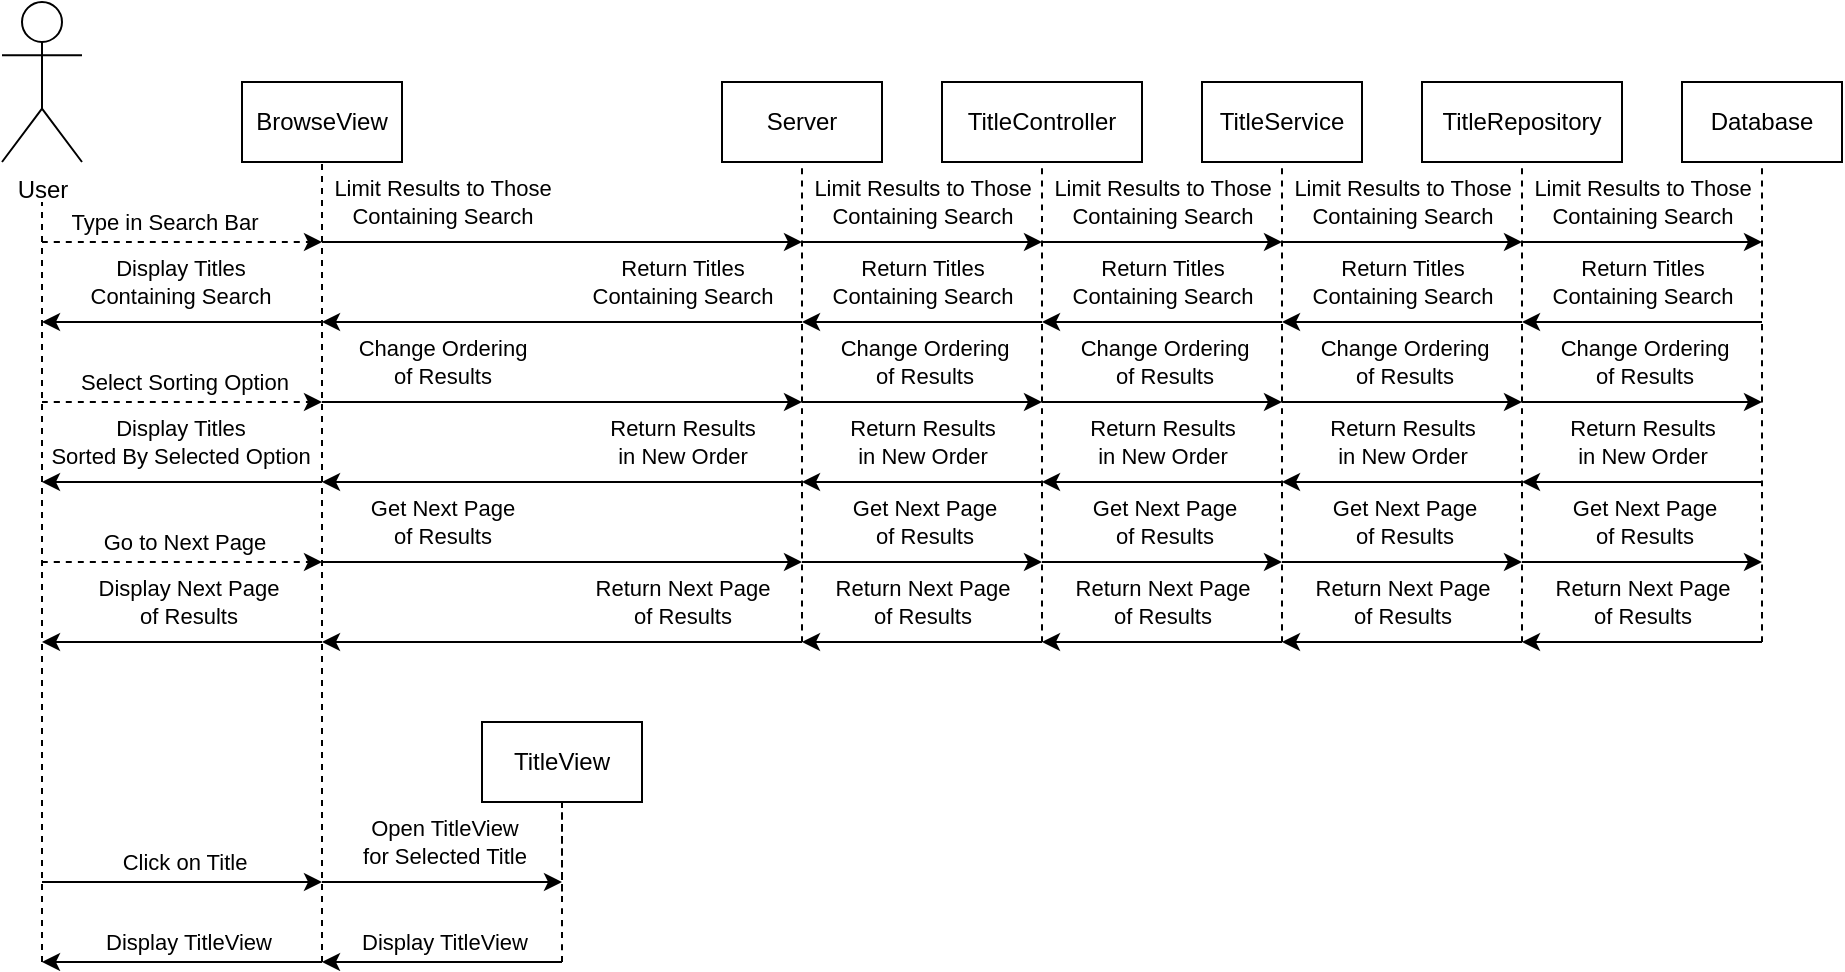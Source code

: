 <mxfile version="20.8.13" type="device"><diagram name="Page-1" id="fF6BA-7kE9bVP_53v4Rp"><mxGraphModel dx="1728" dy="928" grid="1" gridSize="10" guides="1" tooltips="1" connect="1" arrows="1" fold="1" page="1" pageScale="1" pageWidth="850" pageHeight="1100" math="0" shadow="0"><root><mxCell id="0"/><mxCell id="1" parent="0"/><mxCell id="60L4huxCvJULjqsidnmE-1" value="User" style="shape=umlActor;verticalLabelPosition=bottom;verticalAlign=top;html=1;outlineConnect=0;" vertex="1" parent="1"><mxGeometry x="40" y="160" width="40" height="80" as="geometry"/></mxCell><mxCell id="60L4huxCvJULjqsidnmE-2" value="" style="endArrow=none;dashed=1;html=1;rounded=0;" edge="1" parent="1"><mxGeometry width="50" height="50" relative="1" as="geometry"><mxPoint x="60" y="640" as="sourcePoint"/><mxPoint x="60" y="260" as="targetPoint"/></mxGeometry></mxCell><mxCell id="60L4huxCvJULjqsidnmE-149" value="BrowseView" style="rounded=0;whiteSpace=wrap;html=1;" vertex="1" parent="1"><mxGeometry x="160" y="200" width="80" height="40" as="geometry"/></mxCell><mxCell id="60L4huxCvJULjqsidnmE-151" value="" style="endArrow=none;dashed=1;html=1;rounded=0;entryX=0.5;entryY=1;entryDx=0;entryDy=0;" edge="1" parent="1" target="60L4huxCvJULjqsidnmE-149"><mxGeometry width="50" height="50" relative="1" as="geometry"><mxPoint x="200" y="640" as="sourcePoint"/><mxPoint x="199.58" y="260" as="targetPoint"/></mxGeometry></mxCell><mxCell id="60L4huxCvJULjqsidnmE-152" value="" style="endArrow=classic;html=1;rounded=0;curved=1;dashed=1;" edge="1" parent="1"><mxGeometry width="50" height="50" relative="1" as="geometry"><mxPoint x="60" y="280" as="sourcePoint"/><mxPoint x="200" y="280" as="targetPoint"/></mxGeometry></mxCell><mxCell id="60L4huxCvJULjqsidnmE-153" value="Type in Search Bar" style="edgeLabel;html=1;align=center;verticalAlign=middle;resizable=0;points=[];" vertex="1" connectable="0" parent="60L4huxCvJULjqsidnmE-152"><mxGeometry x="-0.281" y="3" relative="1" as="geometry"><mxPoint x="10" y="-7" as="offset"/></mxGeometry></mxCell><mxCell id="60L4huxCvJULjqsidnmE-154" value="Server" style="rounded=0;whiteSpace=wrap;html=1;" vertex="1" parent="1"><mxGeometry x="400" y="200" width="80" height="40" as="geometry"/></mxCell><mxCell id="60L4huxCvJULjqsidnmE-155" value="TitleController" style="rounded=0;whiteSpace=wrap;html=1;" vertex="1" parent="1"><mxGeometry x="510" y="200" width="100" height="40" as="geometry"/></mxCell><mxCell id="60L4huxCvJULjqsidnmE-157" value="TitleService" style="rounded=0;whiteSpace=wrap;html=1;" vertex="1" parent="1"><mxGeometry x="640" y="200" width="80" height="40" as="geometry"/></mxCell><mxCell id="60L4huxCvJULjqsidnmE-158" value="TitleRepository" style="rounded=0;whiteSpace=wrap;html=1;" vertex="1" parent="1"><mxGeometry x="750" y="200" width="100" height="40" as="geometry"/></mxCell><mxCell id="60L4huxCvJULjqsidnmE-159" value="Database" style="rounded=0;whiteSpace=wrap;html=1;" vertex="1" parent="1"><mxGeometry x="880" y="200" width="80" height="40" as="geometry"/></mxCell><mxCell id="60L4huxCvJULjqsidnmE-162" value="" style="endArrow=none;dashed=1;html=1;rounded=0;curved=1;" edge="1" parent="1"><mxGeometry width="50" height="50" relative="1" as="geometry"><mxPoint x="440" y="480" as="sourcePoint"/><mxPoint x="440" y="240" as="targetPoint"/></mxGeometry></mxCell><mxCell id="60L4huxCvJULjqsidnmE-163" value="" style="endArrow=none;dashed=1;html=1;rounded=0;curved=1;" edge="1" parent="1"><mxGeometry width="50" height="50" relative="1" as="geometry"><mxPoint x="560" y="480" as="sourcePoint"/><mxPoint x="560" y="240" as="targetPoint"/></mxGeometry></mxCell><mxCell id="60L4huxCvJULjqsidnmE-164" value="" style="endArrow=none;dashed=1;html=1;rounded=0;curved=1;" edge="1" parent="1"><mxGeometry width="50" height="50" relative="1" as="geometry"><mxPoint x="680" y="480" as="sourcePoint"/><mxPoint x="680" y="240" as="targetPoint"/></mxGeometry></mxCell><mxCell id="60L4huxCvJULjqsidnmE-165" value="" style="endArrow=none;dashed=1;html=1;rounded=0;curved=1;" edge="1" parent="1"><mxGeometry width="50" height="50" relative="1" as="geometry"><mxPoint x="800" y="480" as="sourcePoint"/><mxPoint x="800" y="240" as="targetPoint"/></mxGeometry></mxCell><mxCell id="60L4huxCvJULjqsidnmE-166" value="" style="endArrow=none;dashed=1;html=1;rounded=0;curved=1;" edge="1" parent="1"><mxGeometry width="50" height="50" relative="1" as="geometry"><mxPoint x="920" y="480" as="sourcePoint"/><mxPoint x="920" y="240" as="targetPoint"/></mxGeometry></mxCell><mxCell id="60L4huxCvJULjqsidnmE-167" value="" style="endArrow=classic;html=1;rounded=0;curved=1;" edge="1" parent="1"><mxGeometry width="50" height="50" relative="1" as="geometry"><mxPoint x="200" y="280" as="sourcePoint"/><mxPoint x="440" y="280" as="targetPoint"/></mxGeometry></mxCell><mxCell id="60L4huxCvJULjqsidnmE-168" value="&lt;div&gt;Limit Results to Those&lt;/div&gt;&lt;div&gt;Containing Search&lt;br&gt;&lt;/div&gt;" style="edgeLabel;html=1;align=center;verticalAlign=middle;resizable=0;points=[];" vertex="1" connectable="0" parent="60L4huxCvJULjqsidnmE-167"><mxGeometry x="0.117" relative="1" as="geometry"><mxPoint x="-74" y="-20" as="offset"/></mxGeometry></mxCell><mxCell id="60L4huxCvJULjqsidnmE-183" value="" style="endArrow=classic;html=1;rounded=0;curved=1;" edge="1" parent="1"><mxGeometry width="50" height="50" relative="1" as="geometry"><mxPoint x="440" y="280" as="sourcePoint"/><mxPoint x="560" y="280" as="targetPoint"/></mxGeometry></mxCell><mxCell id="60L4huxCvJULjqsidnmE-184" value="&lt;div&gt;Limit Results to Those&lt;/div&gt;&lt;div&gt;Containing Search&lt;br&gt;&lt;/div&gt;" style="edgeLabel;html=1;align=center;verticalAlign=middle;resizable=0;points=[];" vertex="1" connectable="0" parent="60L4huxCvJULjqsidnmE-183"><mxGeometry x="0.117" relative="1" as="geometry"><mxPoint x="-7" y="-20" as="offset"/></mxGeometry></mxCell><mxCell id="60L4huxCvJULjqsidnmE-185" value="" style="endArrow=classic;html=1;rounded=0;curved=1;" edge="1" parent="1"><mxGeometry width="50" height="50" relative="1" as="geometry"><mxPoint x="560" y="280" as="sourcePoint"/><mxPoint x="680" y="280" as="targetPoint"/></mxGeometry></mxCell><mxCell id="60L4huxCvJULjqsidnmE-186" value="&lt;div&gt;Limit Results to Those&lt;/div&gt;&lt;div&gt;Containing Search&lt;br&gt;&lt;/div&gt;" style="edgeLabel;html=1;align=center;verticalAlign=middle;resizable=0;points=[];" vertex="1" connectable="0" parent="60L4huxCvJULjqsidnmE-185"><mxGeometry x="0.117" relative="1" as="geometry"><mxPoint x="-7" y="-20" as="offset"/></mxGeometry></mxCell><mxCell id="60L4huxCvJULjqsidnmE-187" value="" style="endArrow=classic;html=1;rounded=0;curved=1;" edge="1" parent="1"><mxGeometry width="50" height="50" relative="1" as="geometry"><mxPoint x="680" y="280" as="sourcePoint"/><mxPoint x="800" y="280" as="targetPoint"/></mxGeometry></mxCell><mxCell id="60L4huxCvJULjqsidnmE-188" value="&lt;div&gt;Limit Results to Those&lt;/div&gt;&lt;div&gt;Containing Search&lt;br&gt;&lt;/div&gt;" style="edgeLabel;html=1;align=center;verticalAlign=middle;resizable=0;points=[];" vertex="1" connectable="0" parent="60L4huxCvJULjqsidnmE-187"><mxGeometry x="0.117" relative="1" as="geometry"><mxPoint x="-7" y="-20" as="offset"/></mxGeometry></mxCell><mxCell id="60L4huxCvJULjqsidnmE-189" value="" style="endArrow=classic;html=1;rounded=0;curved=1;" edge="1" parent="1"><mxGeometry width="50" height="50" relative="1" as="geometry"><mxPoint x="800" y="280" as="sourcePoint"/><mxPoint x="920" y="280" as="targetPoint"/></mxGeometry></mxCell><mxCell id="60L4huxCvJULjqsidnmE-190" value="&lt;div&gt;Limit Results to Those&lt;/div&gt;&lt;div&gt;Containing Search&lt;br&gt;&lt;/div&gt;" style="edgeLabel;html=1;align=center;verticalAlign=middle;resizable=0;points=[];" vertex="1" connectable="0" parent="60L4huxCvJULjqsidnmE-189"><mxGeometry x="0.117" relative="1" as="geometry"><mxPoint x="-7" y="-20" as="offset"/></mxGeometry></mxCell><mxCell id="60L4huxCvJULjqsidnmE-192" value="" style="endArrow=classic;html=1;rounded=0;curved=1;" edge="1" parent="1"><mxGeometry width="50" height="50" relative="1" as="geometry"><mxPoint x="920" y="320" as="sourcePoint"/><mxPoint x="800" y="320" as="targetPoint"/></mxGeometry></mxCell><mxCell id="60L4huxCvJULjqsidnmE-193" value="&lt;div&gt;Return Titles&lt;br&gt;&lt;/div&gt;&lt;div&gt;Containing Search&lt;br&gt;&lt;/div&gt;" style="edgeLabel;html=1;align=center;verticalAlign=middle;resizable=0;points=[];" vertex="1" connectable="0" parent="60L4huxCvJULjqsidnmE-192"><mxGeometry x="0.117" relative="1" as="geometry"><mxPoint x="7" y="-20" as="offset"/></mxGeometry></mxCell><mxCell id="60L4huxCvJULjqsidnmE-194" value="" style="endArrow=classic;html=1;rounded=0;curved=1;" edge="1" parent="1"><mxGeometry width="50" height="50" relative="1" as="geometry"><mxPoint x="800" y="320" as="sourcePoint"/><mxPoint x="680" y="320" as="targetPoint"/></mxGeometry></mxCell><mxCell id="60L4huxCvJULjqsidnmE-195" value="&lt;div&gt;Return Titles&lt;br&gt;&lt;/div&gt;&lt;div&gt;Containing Search&lt;br&gt;&lt;/div&gt;" style="edgeLabel;html=1;align=center;verticalAlign=middle;resizable=0;points=[];" vertex="1" connectable="0" parent="60L4huxCvJULjqsidnmE-194"><mxGeometry x="0.117" relative="1" as="geometry"><mxPoint x="7" y="-20" as="offset"/></mxGeometry></mxCell><mxCell id="60L4huxCvJULjqsidnmE-196" value="" style="endArrow=classic;html=1;rounded=0;curved=1;" edge="1" parent="1"><mxGeometry width="50" height="50" relative="1" as="geometry"><mxPoint x="680" y="320" as="sourcePoint"/><mxPoint x="560" y="320" as="targetPoint"/></mxGeometry></mxCell><mxCell id="60L4huxCvJULjqsidnmE-197" value="&lt;div&gt;Return Titles&lt;br&gt;&lt;/div&gt;&lt;div&gt;Containing Search&lt;br&gt;&lt;/div&gt;" style="edgeLabel;html=1;align=center;verticalAlign=middle;resizable=0;points=[];" vertex="1" connectable="0" parent="60L4huxCvJULjqsidnmE-196"><mxGeometry x="0.117" relative="1" as="geometry"><mxPoint x="7" y="-20" as="offset"/></mxGeometry></mxCell><mxCell id="60L4huxCvJULjqsidnmE-198" value="" style="endArrow=classic;html=1;rounded=0;curved=1;" edge="1" parent="1"><mxGeometry width="50" height="50" relative="1" as="geometry"><mxPoint x="560" y="320" as="sourcePoint"/><mxPoint x="440" y="320" as="targetPoint"/></mxGeometry></mxCell><mxCell id="60L4huxCvJULjqsidnmE-199" value="&lt;div&gt;Return Titles&lt;br&gt;&lt;/div&gt;&lt;div&gt;Containing Search&lt;br&gt;&lt;/div&gt;" style="edgeLabel;html=1;align=center;verticalAlign=middle;resizable=0;points=[];" vertex="1" connectable="0" parent="60L4huxCvJULjqsidnmE-198"><mxGeometry x="0.117" relative="1" as="geometry"><mxPoint x="7" y="-20" as="offset"/></mxGeometry></mxCell><mxCell id="60L4huxCvJULjqsidnmE-200" value="" style="endArrow=classic;html=1;rounded=0;curved=1;" edge="1" parent="1"><mxGeometry width="50" height="50" relative="1" as="geometry"><mxPoint x="440" y="320" as="sourcePoint"/><mxPoint x="200" y="320" as="targetPoint"/></mxGeometry></mxCell><mxCell id="60L4huxCvJULjqsidnmE-201" value="&lt;div&gt;Return Titles&lt;br&gt;&lt;/div&gt;&lt;div&gt;Containing Search&lt;br&gt;&lt;/div&gt;" style="edgeLabel;html=1;align=center;verticalAlign=middle;resizable=0;points=[];" vertex="1" connectable="0" parent="60L4huxCvJULjqsidnmE-200"><mxGeometry x="0.117" relative="1" as="geometry"><mxPoint x="74" y="-20" as="offset"/></mxGeometry></mxCell><mxCell id="60L4huxCvJULjqsidnmE-202" value="" style="endArrow=classic;html=1;rounded=0;curved=1;" edge="1" parent="1"><mxGeometry width="50" height="50" relative="1" as="geometry"><mxPoint x="200" y="320" as="sourcePoint"/><mxPoint x="60" y="320" as="targetPoint"/></mxGeometry></mxCell><mxCell id="60L4huxCvJULjqsidnmE-203" value="&lt;div&gt;Display Titles&lt;/div&gt;&lt;div&gt;Containing Search&lt;br&gt;&lt;/div&gt;" style="edgeLabel;html=1;align=center;verticalAlign=middle;resizable=0;points=[];" vertex="1" connectable="0" parent="60L4huxCvJULjqsidnmE-202"><mxGeometry x="0.117" relative="1" as="geometry"><mxPoint x="7" y="-20" as="offset"/></mxGeometry></mxCell><mxCell id="60L4huxCvJULjqsidnmE-204" value="" style="endArrow=classic;html=1;rounded=0;curved=1;dashed=1;" edge="1" parent="1"><mxGeometry width="50" height="50" relative="1" as="geometry"><mxPoint x="60" y="360" as="sourcePoint"/><mxPoint x="200" y="360" as="targetPoint"/></mxGeometry></mxCell><mxCell id="60L4huxCvJULjqsidnmE-205" value="Select Sorting Option" style="edgeLabel;html=1;align=center;verticalAlign=middle;resizable=0;points=[];" vertex="1" connectable="0" parent="60L4huxCvJULjqsidnmE-204"><mxGeometry x="-0.281" y="3" relative="1" as="geometry"><mxPoint x="20" y="-7" as="offset"/></mxGeometry></mxCell><mxCell id="60L4huxCvJULjqsidnmE-206" value="" style="endArrow=classic;html=1;rounded=0;curved=1;" edge="1" parent="1"><mxGeometry width="50" height="50" relative="1" as="geometry"><mxPoint x="200" y="360" as="sourcePoint"/><mxPoint x="440" y="360" as="targetPoint"/></mxGeometry></mxCell><mxCell id="60L4huxCvJULjqsidnmE-207" value="&lt;div&gt;Change Ordering&lt;/div&gt;&lt;div&gt;of Results&lt;br&gt;&lt;/div&gt;" style="edgeLabel;html=1;align=center;verticalAlign=middle;resizable=0;points=[];" vertex="1" connectable="0" parent="60L4huxCvJULjqsidnmE-206"><mxGeometry x="-0.342" relative="1" as="geometry"><mxPoint x="-19" y="-20" as="offset"/></mxGeometry></mxCell><mxCell id="60L4huxCvJULjqsidnmE-208" value="" style="endArrow=classic;html=1;rounded=0;curved=1;" edge="1" parent="1"><mxGeometry width="50" height="50" relative="1" as="geometry"><mxPoint x="440" y="360" as="sourcePoint"/><mxPoint x="560" y="360" as="targetPoint"/></mxGeometry></mxCell><mxCell id="60L4huxCvJULjqsidnmE-209" value="&lt;div&gt;Change Ordering&lt;/div&gt;&lt;div&gt;of Results&lt;br&gt;&lt;/div&gt;" style="edgeLabel;html=1;align=center;verticalAlign=middle;resizable=0;points=[];" vertex="1" connectable="0" parent="60L4huxCvJULjqsidnmE-208"><mxGeometry x="-0.342" relative="1" as="geometry"><mxPoint x="21" y="-20" as="offset"/></mxGeometry></mxCell><mxCell id="60L4huxCvJULjqsidnmE-210" value="" style="endArrow=classic;html=1;rounded=0;curved=1;" edge="1" parent="1"><mxGeometry width="50" height="50" relative="1" as="geometry"><mxPoint x="560" y="360" as="sourcePoint"/><mxPoint x="680" y="360" as="targetPoint"/></mxGeometry></mxCell><mxCell id="60L4huxCvJULjqsidnmE-211" value="&lt;div&gt;Change Ordering&lt;/div&gt;&lt;div&gt;of Results&lt;br&gt;&lt;/div&gt;" style="edgeLabel;html=1;align=center;verticalAlign=middle;resizable=0;points=[];" vertex="1" connectable="0" parent="60L4huxCvJULjqsidnmE-210"><mxGeometry x="-0.342" relative="1" as="geometry"><mxPoint x="21" y="-20" as="offset"/></mxGeometry></mxCell><mxCell id="60L4huxCvJULjqsidnmE-212" value="" style="endArrow=classic;html=1;rounded=0;curved=1;" edge="1" parent="1"><mxGeometry width="50" height="50" relative="1" as="geometry"><mxPoint x="680" y="360" as="sourcePoint"/><mxPoint x="800" y="360" as="targetPoint"/></mxGeometry></mxCell><mxCell id="60L4huxCvJULjqsidnmE-213" value="&lt;div&gt;Change Ordering&lt;/div&gt;&lt;div&gt;of Results&lt;br&gt;&lt;/div&gt;" style="edgeLabel;html=1;align=center;verticalAlign=middle;resizable=0;points=[];" vertex="1" connectable="0" parent="60L4huxCvJULjqsidnmE-212"><mxGeometry x="-0.342" relative="1" as="geometry"><mxPoint x="21" y="-20" as="offset"/></mxGeometry></mxCell><mxCell id="60L4huxCvJULjqsidnmE-214" value="" style="endArrow=classic;html=1;rounded=0;curved=1;" edge="1" parent="1"><mxGeometry width="50" height="50" relative="1" as="geometry"><mxPoint x="800" y="360" as="sourcePoint"/><mxPoint x="920" y="360" as="targetPoint"/></mxGeometry></mxCell><mxCell id="60L4huxCvJULjqsidnmE-215" value="&lt;div&gt;Change Ordering&lt;/div&gt;&lt;div&gt;of Results&lt;br&gt;&lt;/div&gt;" style="edgeLabel;html=1;align=center;verticalAlign=middle;resizable=0;points=[];" vertex="1" connectable="0" parent="60L4huxCvJULjqsidnmE-214"><mxGeometry x="-0.342" relative="1" as="geometry"><mxPoint x="21" y="-20" as="offset"/></mxGeometry></mxCell><mxCell id="60L4huxCvJULjqsidnmE-216" value="" style="endArrow=classic;html=1;rounded=0;curved=1;" edge="1" parent="1"><mxGeometry width="50" height="50" relative="1" as="geometry"><mxPoint x="920" y="400" as="sourcePoint"/><mxPoint x="800" y="400" as="targetPoint"/></mxGeometry></mxCell><mxCell id="60L4huxCvJULjqsidnmE-217" value="&lt;div&gt;Return Results&lt;/div&gt;&lt;div&gt;in New Order&lt;br&gt;&lt;/div&gt;" style="edgeLabel;html=1;align=center;verticalAlign=middle;resizable=0;points=[];" vertex="1" connectable="0" parent="60L4huxCvJULjqsidnmE-216"><mxGeometry x="-0.342" relative="1" as="geometry"><mxPoint x="-21" y="-20" as="offset"/></mxGeometry></mxCell><mxCell id="60L4huxCvJULjqsidnmE-219" value="" style="endArrow=classic;html=1;rounded=0;curved=1;" edge="1" parent="1"><mxGeometry width="50" height="50" relative="1" as="geometry"><mxPoint x="800" y="400" as="sourcePoint"/><mxPoint x="680" y="400" as="targetPoint"/></mxGeometry></mxCell><mxCell id="60L4huxCvJULjqsidnmE-220" value="&lt;div&gt;Return Results&lt;/div&gt;&lt;div&gt;in New Order&lt;br&gt;&lt;/div&gt;" style="edgeLabel;html=1;align=center;verticalAlign=middle;resizable=0;points=[];" vertex="1" connectable="0" parent="60L4huxCvJULjqsidnmE-219"><mxGeometry x="-0.342" relative="1" as="geometry"><mxPoint x="-21" y="-20" as="offset"/></mxGeometry></mxCell><mxCell id="60L4huxCvJULjqsidnmE-221" value="" style="endArrow=classic;html=1;rounded=0;curved=1;" edge="1" parent="1"><mxGeometry width="50" height="50" relative="1" as="geometry"><mxPoint x="680" y="400" as="sourcePoint"/><mxPoint x="560" y="400" as="targetPoint"/></mxGeometry></mxCell><mxCell id="60L4huxCvJULjqsidnmE-222" value="&lt;div&gt;Return Results&lt;/div&gt;&lt;div&gt;in New Order&lt;br&gt;&lt;/div&gt;" style="edgeLabel;html=1;align=center;verticalAlign=middle;resizable=0;points=[];" vertex="1" connectable="0" parent="60L4huxCvJULjqsidnmE-221"><mxGeometry x="-0.342" relative="1" as="geometry"><mxPoint x="-21" y="-20" as="offset"/></mxGeometry></mxCell><mxCell id="60L4huxCvJULjqsidnmE-223" value="" style="endArrow=classic;html=1;rounded=0;curved=1;" edge="1" parent="1"><mxGeometry width="50" height="50" relative="1" as="geometry"><mxPoint x="560" y="400" as="sourcePoint"/><mxPoint x="440" y="400" as="targetPoint"/></mxGeometry></mxCell><mxCell id="60L4huxCvJULjqsidnmE-224" value="&lt;div&gt;Return Results&lt;/div&gt;&lt;div&gt;in New Order&lt;br&gt;&lt;/div&gt;" style="edgeLabel;html=1;align=center;verticalAlign=middle;resizable=0;points=[];" vertex="1" connectable="0" parent="60L4huxCvJULjqsidnmE-223"><mxGeometry x="-0.342" relative="1" as="geometry"><mxPoint x="-21" y="-20" as="offset"/></mxGeometry></mxCell><mxCell id="60L4huxCvJULjqsidnmE-225" value="" style="endArrow=classic;html=1;rounded=0;curved=1;" edge="1" parent="1"><mxGeometry width="50" height="50" relative="1" as="geometry"><mxPoint x="440" y="400" as="sourcePoint"/><mxPoint x="200" y="400" as="targetPoint"/></mxGeometry></mxCell><mxCell id="60L4huxCvJULjqsidnmE-226" value="&lt;div&gt;Return Results&lt;/div&gt;&lt;div&gt;in New Order&lt;br&gt;&lt;/div&gt;" style="edgeLabel;html=1;align=center;verticalAlign=middle;resizable=0;points=[];" vertex="1" connectable="0" parent="60L4huxCvJULjqsidnmE-225"><mxGeometry x="-0.342" relative="1" as="geometry"><mxPoint x="19" y="-20" as="offset"/></mxGeometry></mxCell><mxCell id="60L4huxCvJULjqsidnmE-227" value="" style="endArrow=classic;html=1;rounded=0;curved=1;" edge="1" parent="1"><mxGeometry width="50" height="50" relative="1" as="geometry"><mxPoint x="200" y="400" as="sourcePoint"/><mxPoint x="60" y="400" as="targetPoint"/></mxGeometry></mxCell><mxCell id="60L4huxCvJULjqsidnmE-228" value="&lt;div&gt;Display Titles&lt;/div&gt;&lt;div&gt;Sorted By Selected Option&lt;br&gt;&lt;/div&gt;" style="edgeLabel;html=1;align=center;verticalAlign=middle;resizable=0;points=[];" vertex="1" connectable="0" parent="60L4huxCvJULjqsidnmE-227"><mxGeometry x="0.117" relative="1" as="geometry"><mxPoint x="7" y="-20" as="offset"/></mxGeometry></mxCell><mxCell id="60L4huxCvJULjqsidnmE-229" value="" style="endArrow=classic;html=1;rounded=0;curved=1;dashed=1;" edge="1" parent="1"><mxGeometry width="50" height="50" relative="1" as="geometry"><mxPoint x="60" y="440" as="sourcePoint"/><mxPoint x="200" y="440" as="targetPoint"/></mxGeometry></mxCell><mxCell id="60L4huxCvJULjqsidnmE-230" value="Go to Next Page" style="edgeLabel;html=1;align=center;verticalAlign=middle;resizable=0;points=[];" vertex="1" connectable="0" parent="60L4huxCvJULjqsidnmE-229"><mxGeometry x="-0.281" y="3" relative="1" as="geometry"><mxPoint x="20" y="-7" as="offset"/></mxGeometry></mxCell><mxCell id="60L4huxCvJULjqsidnmE-231" value="" style="endArrow=classic;html=1;rounded=0;curved=1;" edge="1" parent="1"><mxGeometry width="50" height="50" relative="1" as="geometry"><mxPoint x="200" y="440" as="sourcePoint"/><mxPoint x="440" y="440" as="targetPoint"/></mxGeometry></mxCell><mxCell id="60L4huxCvJULjqsidnmE-232" value="&lt;div&gt;Get Next Page&lt;/div&gt;&lt;div&gt;of Results&lt;br&gt;&lt;/div&gt;" style="edgeLabel;html=1;align=center;verticalAlign=middle;resizable=0;points=[];" vertex="1" connectable="0" parent="60L4huxCvJULjqsidnmE-231"><mxGeometry x="-0.342" relative="1" as="geometry"><mxPoint x="-19" y="-20" as="offset"/></mxGeometry></mxCell><mxCell id="60L4huxCvJULjqsidnmE-234" value="" style="endArrow=classic;html=1;rounded=0;curved=1;" edge="1" parent="1"><mxGeometry width="50" height="50" relative="1" as="geometry"><mxPoint x="440" y="440" as="sourcePoint"/><mxPoint x="560" y="440" as="targetPoint"/></mxGeometry></mxCell><mxCell id="60L4huxCvJULjqsidnmE-235" value="&lt;div&gt;Get Next Page&lt;/div&gt;&lt;div&gt;of Results&lt;br&gt;&lt;/div&gt;" style="edgeLabel;html=1;align=center;verticalAlign=middle;resizable=0;points=[];" vertex="1" connectable="0" parent="60L4huxCvJULjqsidnmE-234"><mxGeometry x="-0.342" relative="1" as="geometry"><mxPoint x="21" y="-20" as="offset"/></mxGeometry></mxCell><mxCell id="60L4huxCvJULjqsidnmE-236" value="" style="endArrow=classic;html=1;rounded=0;curved=1;" edge="1" parent="1"><mxGeometry width="50" height="50" relative="1" as="geometry"><mxPoint x="560" y="440" as="sourcePoint"/><mxPoint x="680" y="440" as="targetPoint"/></mxGeometry></mxCell><mxCell id="60L4huxCvJULjqsidnmE-237" value="&lt;div&gt;Get Next Page&lt;/div&gt;&lt;div&gt;of Results&lt;br&gt;&lt;/div&gt;" style="edgeLabel;html=1;align=center;verticalAlign=middle;resizable=0;points=[];" vertex="1" connectable="0" parent="60L4huxCvJULjqsidnmE-236"><mxGeometry x="-0.342" relative="1" as="geometry"><mxPoint x="21" y="-20" as="offset"/></mxGeometry></mxCell><mxCell id="60L4huxCvJULjqsidnmE-238" value="" style="endArrow=classic;html=1;rounded=0;curved=1;" edge="1" parent="1"><mxGeometry width="50" height="50" relative="1" as="geometry"><mxPoint x="680" y="440" as="sourcePoint"/><mxPoint x="800" y="440" as="targetPoint"/></mxGeometry></mxCell><mxCell id="60L4huxCvJULjqsidnmE-239" value="&lt;div&gt;Get Next Page&lt;/div&gt;&lt;div&gt;of Results&lt;br&gt;&lt;/div&gt;" style="edgeLabel;html=1;align=center;verticalAlign=middle;resizable=0;points=[];" vertex="1" connectable="0" parent="60L4huxCvJULjqsidnmE-238"><mxGeometry x="-0.342" relative="1" as="geometry"><mxPoint x="21" y="-20" as="offset"/></mxGeometry></mxCell><mxCell id="60L4huxCvJULjqsidnmE-240" value="" style="endArrow=classic;html=1;rounded=0;curved=1;" edge="1" parent="1"><mxGeometry width="50" height="50" relative="1" as="geometry"><mxPoint x="800" y="440" as="sourcePoint"/><mxPoint x="920" y="440" as="targetPoint"/></mxGeometry></mxCell><mxCell id="60L4huxCvJULjqsidnmE-241" value="&lt;div&gt;Get Next Page&lt;/div&gt;&lt;div&gt;of Results&lt;br&gt;&lt;/div&gt;" style="edgeLabel;html=1;align=center;verticalAlign=middle;resizable=0;points=[];" vertex="1" connectable="0" parent="60L4huxCvJULjqsidnmE-240"><mxGeometry x="-0.342" relative="1" as="geometry"><mxPoint x="21" y="-20" as="offset"/></mxGeometry></mxCell><mxCell id="60L4huxCvJULjqsidnmE-242" value="" style="endArrow=classic;html=1;rounded=0;curved=1;" edge="1" parent="1"><mxGeometry width="50" height="50" relative="1" as="geometry"><mxPoint x="920" y="480" as="sourcePoint"/><mxPoint x="800" y="480" as="targetPoint"/></mxGeometry></mxCell><mxCell id="60L4huxCvJULjqsidnmE-243" value="&lt;div&gt;Return Next Page&lt;/div&gt;&lt;div&gt;of Results&lt;br&gt;&lt;/div&gt;" style="edgeLabel;html=1;align=center;verticalAlign=middle;resizable=0;points=[];" vertex="1" connectable="0" parent="60L4huxCvJULjqsidnmE-242"><mxGeometry x="-0.342" relative="1" as="geometry"><mxPoint x="-21" y="-20" as="offset"/></mxGeometry></mxCell><mxCell id="60L4huxCvJULjqsidnmE-244" value="" style="endArrow=classic;html=1;rounded=0;curved=1;" edge="1" parent="1"><mxGeometry width="50" height="50" relative="1" as="geometry"><mxPoint x="800" y="480" as="sourcePoint"/><mxPoint x="680" y="480" as="targetPoint"/></mxGeometry></mxCell><mxCell id="60L4huxCvJULjqsidnmE-245" value="&lt;div&gt;Return Next Page&lt;/div&gt;&lt;div&gt;of Results&lt;br&gt;&lt;/div&gt;" style="edgeLabel;html=1;align=center;verticalAlign=middle;resizable=0;points=[];" vertex="1" connectable="0" parent="60L4huxCvJULjqsidnmE-244"><mxGeometry x="-0.342" relative="1" as="geometry"><mxPoint x="-21" y="-20" as="offset"/></mxGeometry></mxCell><mxCell id="60L4huxCvJULjqsidnmE-246" value="" style="endArrow=classic;html=1;rounded=0;curved=1;" edge="1" parent="1"><mxGeometry width="50" height="50" relative="1" as="geometry"><mxPoint x="680" y="480" as="sourcePoint"/><mxPoint x="560" y="480" as="targetPoint"/></mxGeometry></mxCell><mxCell id="60L4huxCvJULjqsidnmE-247" value="&lt;div&gt;Return Next Page&lt;/div&gt;&lt;div&gt;of Results&lt;br&gt;&lt;/div&gt;" style="edgeLabel;html=1;align=center;verticalAlign=middle;resizable=0;points=[];" vertex="1" connectable="0" parent="60L4huxCvJULjqsidnmE-246"><mxGeometry x="-0.342" relative="1" as="geometry"><mxPoint x="-21" y="-20" as="offset"/></mxGeometry></mxCell><mxCell id="60L4huxCvJULjqsidnmE-248" value="" style="endArrow=classic;html=1;rounded=0;curved=1;" edge="1" parent="1"><mxGeometry width="50" height="50" relative="1" as="geometry"><mxPoint x="560" y="480" as="sourcePoint"/><mxPoint x="440" y="480" as="targetPoint"/></mxGeometry></mxCell><mxCell id="60L4huxCvJULjqsidnmE-249" value="&lt;div&gt;Return Next Page&lt;/div&gt;&lt;div&gt;of Results&lt;br&gt;&lt;/div&gt;" style="edgeLabel;html=1;align=center;verticalAlign=middle;resizable=0;points=[];" vertex="1" connectable="0" parent="60L4huxCvJULjqsidnmE-248"><mxGeometry x="-0.342" relative="1" as="geometry"><mxPoint x="-21" y="-20" as="offset"/></mxGeometry></mxCell><mxCell id="60L4huxCvJULjqsidnmE-250" value="" style="endArrow=classic;html=1;rounded=0;curved=1;" edge="1" parent="1"><mxGeometry width="50" height="50" relative="1" as="geometry"><mxPoint x="440" y="480" as="sourcePoint"/><mxPoint x="200" y="480" as="targetPoint"/></mxGeometry></mxCell><mxCell id="60L4huxCvJULjqsidnmE-251" value="&lt;div&gt;Return Next Page&lt;/div&gt;&lt;div&gt;of Results&lt;br&gt;&lt;/div&gt;" style="edgeLabel;html=1;align=center;verticalAlign=middle;resizable=0;points=[];" vertex="1" connectable="0" parent="60L4huxCvJULjqsidnmE-250"><mxGeometry x="-0.342" relative="1" as="geometry"><mxPoint x="19" y="-20" as="offset"/></mxGeometry></mxCell><mxCell id="60L4huxCvJULjqsidnmE-252" value="" style="endArrow=classic;html=1;rounded=0;curved=1;" edge="1" parent="1"><mxGeometry width="50" height="50" relative="1" as="geometry"><mxPoint x="200" y="480" as="sourcePoint"/><mxPoint x="60" y="480" as="targetPoint"/></mxGeometry></mxCell><mxCell id="60L4huxCvJULjqsidnmE-253" value="&lt;div&gt;Display Next Page&lt;/div&gt;&lt;div&gt;of Results&lt;br&gt;&lt;/div&gt;" style="edgeLabel;html=1;align=center;verticalAlign=middle;resizable=0;points=[];" vertex="1" connectable="0" parent="60L4huxCvJULjqsidnmE-252"><mxGeometry x="-0.342" relative="1" as="geometry"><mxPoint x="-21" y="-20" as="offset"/></mxGeometry></mxCell><mxCell id="60L4huxCvJULjqsidnmE-257" value="" style="endArrow=none;dashed=1;html=1;rounded=0;curved=1;startArrow=none;" edge="1" parent="1" source="60L4huxCvJULjqsidnmE-256"><mxGeometry width="50" height="50" relative="1" as="geometry"><mxPoint x="320" y="670" as="sourcePoint"/><mxPoint x="320" y="610" as="targetPoint"/></mxGeometry></mxCell><mxCell id="60L4huxCvJULjqsidnmE-258" value="" style="endArrow=none;dashed=1;html=1;rounded=0;curved=1;" edge="1" parent="1" target="60L4huxCvJULjqsidnmE-256"><mxGeometry width="50" height="50" relative="1" as="geometry"><mxPoint x="320" y="640" as="sourcePoint"/><mxPoint x="320" y="240" as="targetPoint"/></mxGeometry></mxCell><mxCell id="60L4huxCvJULjqsidnmE-256" value="TitleView" style="rounded=0;whiteSpace=wrap;html=1;" vertex="1" parent="1"><mxGeometry x="280" y="520" width="80" height="40" as="geometry"/></mxCell><mxCell id="60L4huxCvJULjqsidnmE-259" value="" style="endArrow=classic;html=1;rounded=0;curved=1;" edge="1" parent="1"><mxGeometry width="50" height="50" relative="1" as="geometry"><mxPoint x="60" y="600" as="sourcePoint"/><mxPoint x="200" y="600" as="targetPoint"/></mxGeometry></mxCell><mxCell id="60L4huxCvJULjqsidnmE-260" value="Click on Title" style="edgeLabel;html=1;align=center;verticalAlign=middle;resizable=0;points=[];" vertex="1" connectable="0" parent="60L4huxCvJULjqsidnmE-259"><mxGeometry x="0.267" y="3" relative="1" as="geometry"><mxPoint x="-18" y="-7" as="offset"/></mxGeometry></mxCell><mxCell id="60L4huxCvJULjqsidnmE-261" value="" style="endArrow=classic;html=1;rounded=0;curved=1;" edge="1" parent="1"><mxGeometry width="50" height="50" relative="1" as="geometry"><mxPoint x="200" y="600" as="sourcePoint"/><mxPoint x="320" y="600" as="targetPoint"/></mxGeometry></mxCell><mxCell id="60L4huxCvJULjqsidnmE-262" value="&lt;div&gt;Open TitleView&lt;/div&gt;&lt;div&gt;for Selected Title&lt;br&gt;&lt;/div&gt;" style="edgeLabel;html=1;align=center;verticalAlign=middle;resizable=0;points=[];" vertex="1" connectable="0" parent="60L4huxCvJULjqsidnmE-261"><mxGeometry x="-0.244" y="3" relative="1" as="geometry"><mxPoint x="15" y="-17" as="offset"/></mxGeometry></mxCell><mxCell id="60L4huxCvJULjqsidnmE-263" value="" style="endArrow=classic;html=1;rounded=0;curved=1;" edge="1" parent="1"><mxGeometry width="50" height="50" relative="1" as="geometry"><mxPoint x="320" y="640" as="sourcePoint"/><mxPoint x="200" y="640" as="targetPoint"/></mxGeometry></mxCell><mxCell id="60L4huxCvJULjqsidnmE-264" value="Display TitleView" style="edgeLabel;html=1;align=center;verticalAlign=middle;resizable=0;points=[];" vertex="1" connectable="0" parent="60L4huxCvJULjqsidnmE-263"><mxGeometry x="-0.256" y="-2" relative="1" as="geometry"><mxPoint x="-15" y="-8" as="offset"/></mxGeometry></mxCell><mxCell id="60L4huxCvJULjqsidnmE-265" value="" style="endArrow=classic;html=1;rounded=0;curved=1;" edge="1" parent="1"><mxGeometry width="50" height="50" relative="1" as="geometry"><mxPoint x="200" y="640" as="sourcePoint"/><mxPoint x="60" y="640" as="targetPoint"/></mxGeometry></mxCell><mxCell id="60L4huxCvJULjqsidnmE-266" value="Display TitleView" style="edgeLabel;html=1;align=center;verticalAlign=middle;resizable=0;points=[];" vertex="1" connectable="0" parent="60L4huxCvJULjqsidnmE-265"><mxGeometry x="-0.256" y="-2" relative="1" as="geometry"><mxPoint x="-15" y="-8" as="offset"/></mxGeometry></mxCell></root></mxGraphModel></diagram></mxfile>